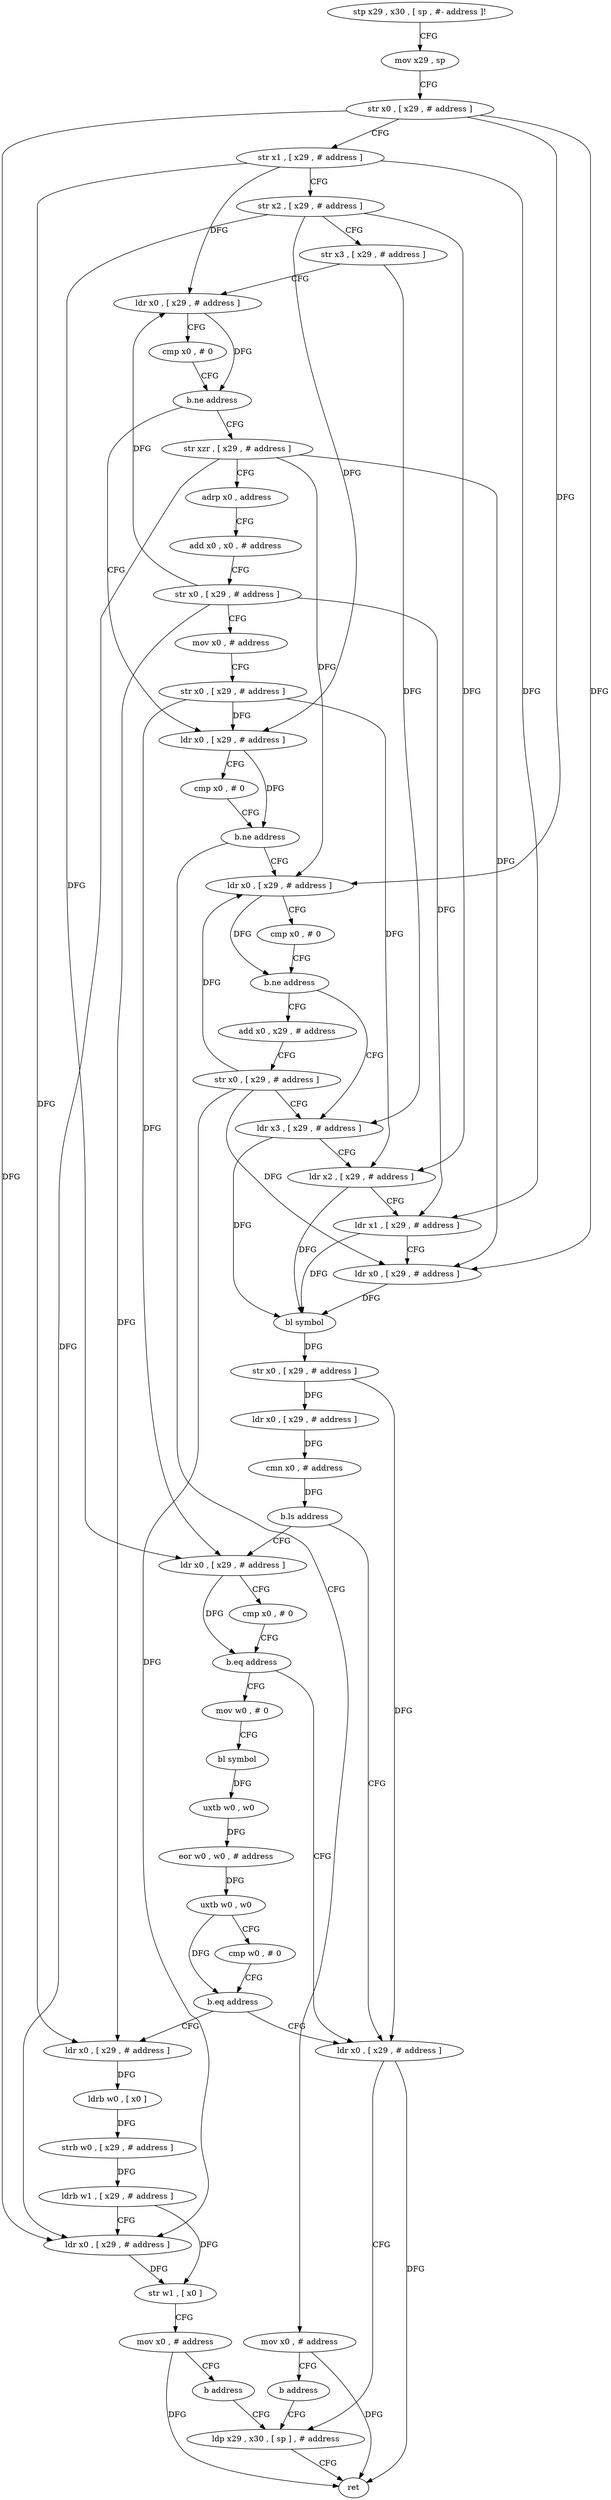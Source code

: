 digraph "func" {
"4327588" [label = "stp x29 , x30 , [ sp , #- address ]!" ]
"4327592" [label = "mov x29 , sp" ]
"4327596" [label = "str x0 , [ x29 , # address ]" ]
"4327600" [label = "str x1 , [ x29 , # address ]" ]
"4327604" [label = "str x2 , [ x29 , # address ]" ]
"4327608" [label = "str x3 , [ x29 , # address ]" ]
"4327612" [label = "ldr x0 , [ x29 , # address ]" ]
"4327616" [label = "cmp x0 , # 0" ]
"4327620" [label = "b.ne address" ]
"4327648" [label = "ldr x0 , [ x29 , # address ]" ]
"4327624" [label = "str xzr , [ x29 , # address ]" ]
"4327652" [label = "cmp x0 , # 0" ]
"4327656" [label = "b.ne address" ]
"4327668" [label = "ldr x0 , [ x29 , # address ]" ]
"4327660" [label = "mov x0 , # address" ]
"4327628" [label = "adrp x0 , address" ]
"4327632" [label = "add x0 , x0 , # address" ]
"4327636" [label = "str x0 , [ x29 , # address ]" ]
"4327640" [label = "mov x0 , # address" ]
"4327644" [label = "str x0 , [ x29 , # address ]" ]
"4327672" [label = "cmp x0 , # 0" ]
"4327676" [label = "b.ne address" ]
"4327688" [label = "ldr x3 , [ x29 , # address ]" ]
"4327680" [label = "add x0 , x29 , # address" ]
"4327664" [label = "b address" ]
"4327800" [label = "ldp x29 , x30 , [ sp ] , # address" ]
"4327692" [label = "ldr x2 , [ x29 , # address ]" ]
"4327696" [label = "ldr x1 , [ x29 , # address ]" ]
"4327700" [label = "ldr x0 , [ x29 , # address ]" ]
"4327704" [label = "bl symbol" ]
"4327708" [label = "str x0 , [ x29 , # address ]" ]
"4327712" [label = "ldr x0 , [ x29 , # address ]" ]
"4327716" [label = "cmn x0 , # address" ]
"4327720" [label = "b.ls address" ]
"4327796" [label = "ldr x0 , [ x29 , # address ]" ]
"4327724" [label = "ldr x0 , [ x29 , # address ]" ]
"4327684" [label = "str x0 , [ x29 , # address ]" ]
"4327804" [label = "ret" ]
"4327728" [label = "cmp x0 , # 0" ]
"4327732" [label = "b.eq address" ]
"4327736" [label = "mov w0 , # 0" ]
"4327740" [label = "bl symbol" ]
"4327744" [label = "uxtb w0 , w0" ]
"4327748" [label = "eor w0 , w0 , # address" ]
"4327752" [label = "uxtb w0 , w0" ]
"4327756" [label = "cmp w0 , # 0" ]
"4327760" [label = "b.eq address" ]
"4327764" [label = "ldr x0 , [ x29 , # address ]" ]
"4327768" [label = "ldrb w0 , [ x0 ]" ]
"4327772" [label = "strb w0 , [ x29 , # address ]" ]
"4327776" [label = "ldrb w1 , [ x29 , # address ]" ]
"4327780" [label = "ldr x0 , [ x29 , # address ]" ]
"4327784" [label = "str w1 , [ x0 ]" ]
"4327788" [label = "mov x0 , # address" ]
"4327792" [label = "b address" ]
"4327588" -> "4327592" [ label = "CFG" ]
"4327592" -> "4327596" [ label = "CFG" ]
"4327596" -> "4327600" [ label = "CFG" ]
"4327596" -> "4327668" [ label = "DFG" ]
"4327596" -> "4327700" [ label = "DFG" ]
"4327596" -> "4327780" [ label = "DFG" ]
"4327600" -> "4327604" [ label = "CFG" ]
"4327600" -> "4327612" [ label = "DFG" ]
"4327600" -> "4327696" [ label = "DFG" ]
"4327600" -> "4327764" [ label = "DFG" ]
"4327604" -> "4327608" [ label = "CFG" ]
"4327604" -> "4327648" [ label = "DFG" ]
"4327604" -> "4327692" [ label = "DFG" ]
"4327604" -> "4327724" [ label = "DFG" ]
"4327608" -> "4327612" [ label = "CFG" ]
"4327608" -> "4327688" [ label = "DFG" ]
"4327612" -> "4327616" [ label = "CFG" ]
"4327612" -> "4327620" [ label = "DFG" ]
"4327616" -> "4327620" [ label = "CFG" ]
"4327620" -> "4327648" [ label = "CFG" ]
"4327620" -> "4327624" [ label = "CFG" ]
"4327648" -> "4327652" [ label = "CFG" ]
"4327648" -> "4327656" [ label = "DFG" ]
"4327624" -> "4327628" [ label = "CFG" ]
"4327624" -> "4327668" [ label = "DFG" ]
"4327624" -> "4327700" [ label = "DFG" ]
"4327624" -> "4327780" [ label = "DFG" ]
"4327652" -> "4327656" [ label = "CFG" ]
"4327656" -> "4327668" [ label = "CFG" ]
"4327656" -> "4327660" [ label = "CFG" ]
"4327668" -> "4327672" [ label = "CFG" ]
"4327668" -> "4327676" [ label = "DFG" ]
"4327660" -> "4327664" [ label = "CFG" ]
"4327660" -> "4327804" [ label = "DFG" ]
"4327628" -> "4327632" [ label = "CFG" ]
"4327632" -> "4327636" [ label = "CFG" ]
"4327636" -> "4327640" [ label = "CFG" ]
"4327636" -> "4327612" [ label = "DFG" ]
"4327636" -> "4327696" [ label = "DFG" ]
"4327636" -> "4327764" [ label = "DFG" ]
"4327640" -> "4327644" [ label = "CFG" ]
"4327644" -> "4327648" [ label = "DFG" ]
"4327644" -> "4327692" [ label = "DFG" ]
"4327644" -> "4327724" [ label = "DFG" ]
"4327672" -> "4327676" [ label = "CFG" ]
"4327676" -> "4327688" [ label = "CFG" ]
"4327676" -> "4327680" [ label = "CFG" ]
"4327688" -> "4327692" [ label = "CFG" ]
"4327688" -> "4327704" [ label = "DFG" ]
"4327680" -> "4327684" [ label = "CFG" ]
"4327664" -> "4327800" [ label = "CFG" ]
"4327800" -> "4327804" [ label = "CFG" ]
"4327692" -> "4327696" [ label = "CFG" ]
"4327692" -> "4327704" [ label = "DFG" ]
"4327696" -> "4327700" [ label = "CFG" ]
"4327696" -> "4327704" [ label = "DFG" ]
"4327700" -> "4327704" [ label = "DFG" ]
"4327704" -> "4327708" [ label = "DFG" ]
"4327708" -> "4327712" [ label = "DFG" ]
"4327708" -> "4327796" [ label = "DFG" ]
"4327712" -> "4327716" [ label = "DFG" ]
"4327716" -> "4327720" [ label = "DFG" ]
"4327720" -> "4327796" [ label = "CFG" ]
"4327720" -> "4327724" [ label = "CFG" ]
"4327796" -> "4327800" [ label = "CFG" ]
"4327796" -> "4327804" [ label = "DFG" ]
"4327724" -> "4327728" [ label = "CFG" ]
"4327724" -> "4327732" [ label = "DFG" ]
"4327684" -> "4327688" [ label = "CFG" ]
"4327684" -> "4327668" [ label = "DFG" ]
"4327684" -> "4327700" [ label = "DFG" ]
"4327684" -> "4327780" [ label = "DFG" ]
"4327728" -> "4327732" [ label = "CFG" ]
"4327732" -> "4327796" [ label = "CFG" ]
"4327732" -> "4327736" [ label = "CFG" ]
"4327736" -> "4327740" [ label = "CFG" ]
"4327740" -> "4327744" [ label = "DFG" ]
"4327744" -> "4327748" [ label = "DFG" ]
"4327748" -> "4327752" [ label = "DFG" ]
"4327752" -> "4327756" [ label = "CFG" ]
"4327752" -> "4327760" [ label = "DFG" ]
"4327756" -> "4327760" [ label = "CFG" ]
"4327760" -> "4327796" [ label = "CFG" ]
"4327760" -> "4327764" [ label = "CFG" ]
"4327764" -> "4327768" [ label = "DFG" ]
"4327768" -> "4327772" [ label = "DFG" ]
"4327772" -> "4327776" [ label = "DFG" ]
"4327776" -> "4327780" [ label = "CFG" ]
"4327776" -> "4327784" [ label = "DFG" ]
"4327780" -> "4327784" [ label = "DFG" ]
"4327784" -> "4327788" [ label = "CFG" ]
"4327788" -> "4327792" [ label = "CFG" ]
"4327788" -> "4327804" [ label = "DFG" ]
"4327792" -> "4327800" [ label = "CFG" ]
}
